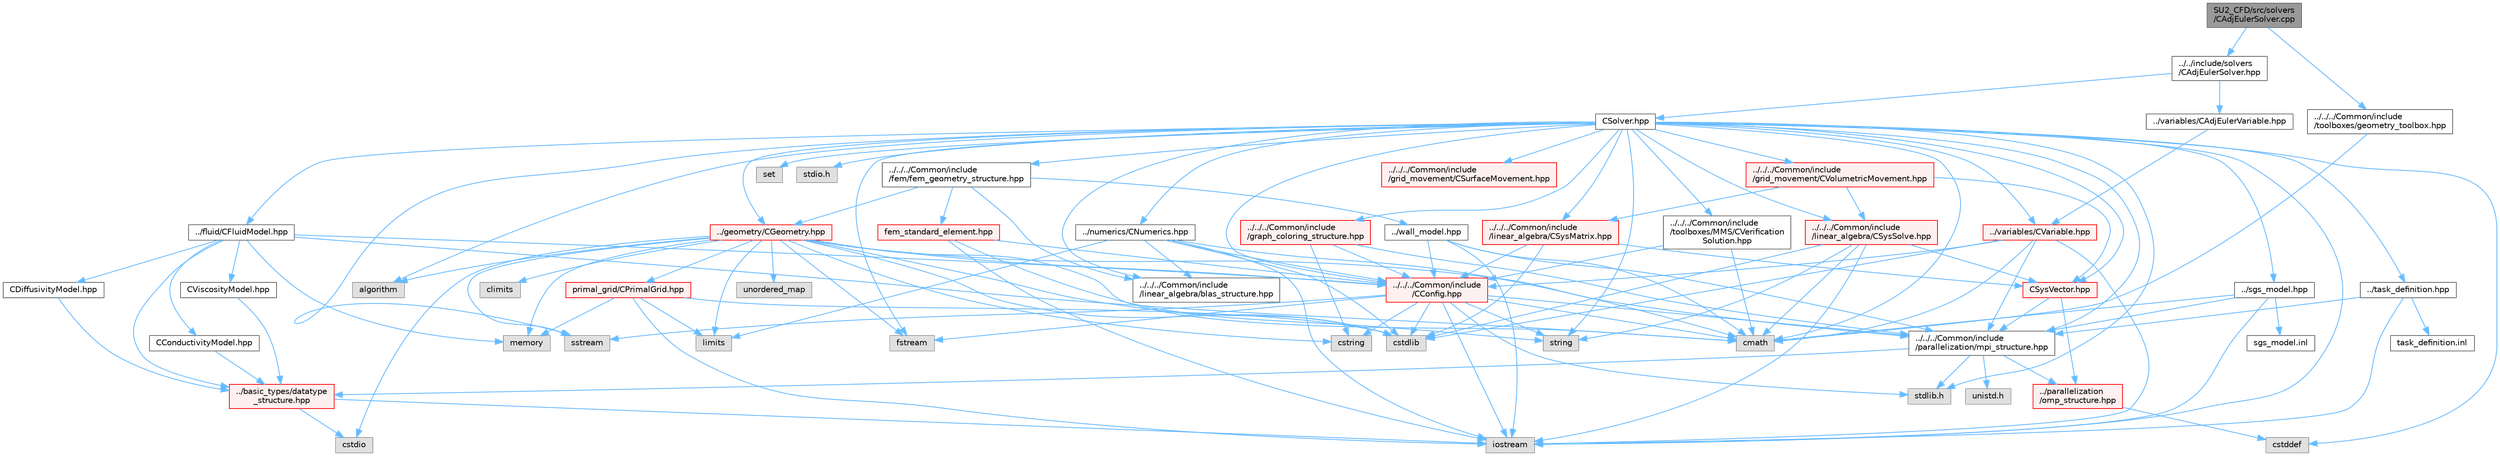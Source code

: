 digraph "SU2_CFD/src/solvers/CAdjEulerSolver.cpp"
{
 // LATEX_PDF_SIZE
  bgcolor="transparent";
  edge [fontname=Helvetica,fontsize=10,labelfontname=Helvetica,labelfontsize=10];
  node [fontname=Helvetica,fontsize=10,shape=box,height=0.2,width=0.4];
  Node1 [id="Node000001",label="SU2_CFD/src/solvers\l/CAdjEulerSolver.cpp",height=0.2,width=0.4,color="gray40", fillcolor="grey60", style="filled", fontcolor="black",tooltip="Main subroutines for solving Euler adjoint problems."];
  Node1 -> Node2 [id="edge1_Node000001_Node000002",color="steelblue1",style="solid",tooltip=" "];
  Node2 [id="Node000002",label="../../include/solvers\l/CAdjEulerSolver.hpp",height=0.2,width=0.4,color="grey40", fillcolor="white", style="filled",URL="$CAdjEulerSolver_8hpp.html",tooltip="Headers of the CAdjEulerSolver class."];
  Node2 -> Node3 [id="edge2_Node000002_Node000003",color="steelblue1",style="solid",tooltip=" "];
  Node3 [id="Node000003",label="CSolver.hpp",height=0.2,width=0.4,color="grey40", fillcolor="white", style="filled",URL="$CSolver_8hpp.html",tooltip="Headers of the CSolver class which is inherited by all of the other solvers."];
  Node3 -> Node4 [id="edge3_Node000003_Node000004",color="steelblue1",style="solid",tooltip=" "];
  Node4 [id="Node000004",label="../../../Common/include\l/parallelization/mpi_structure.hpp",height=0.2,width=0.4,color="grey40", fillcolor="white", style="filled",URL="$mpi__structure_8hpp.html",tooltip="Headers of the mpi interface for generalized datatypes. The subroutines and functions are in the mpi_..."];
  Node4 -> Node5 [id="edge4_Node000004_Node000005",color="steelblue1",style="solid",tooltip=" "];
  Node5 [id="Node000005",label="stdlib.h",height=0.2,width=0.4,color="grey60", fillcolor="#E0E0E0", style="filled",tooltip=" "];
  Node4 -> Node6 [id="edge5_Node000004_Node000006",color="steelblue1",style="solid",tooltip=" "];
  Node6 [id="Node000006",label="../basic_types/datatype\l_structure.hpp",height=0.2,width=0.4,color="red", fillcolor="#FFF0F0", style="filled",URL="$datatype__structure_8hpp.html",tooltip="Headers for generalized datatypes, defines an interface for AD types."];
  Node6 -> Node7 [id="edge6_Node000006_Node000007",color="steelblue1",style="solid",tooltip=" "];
  Node7 [id="Node000007",label="iostream",height=0.2,width=0.4,color="grey60", fillcolor="#E0E0E0", style="filled",tooltip=" "];
  Node6 -> Node9 [id="edge7_Node000006_Node000009",color="steelblue1",style="solid",tooltip=" "];
  Node9 [id="Node000009",label="cstdio",height=0.2,width=0.4,color="grey60", fillcolor="#E0E0E0", style="filled",tooltip=" "];
  Node4 -> Node16 [id="edge8_Node000004_Node000016",color="steelblue1",style="solid",tooltip=" "];
  Node16 [id="Node000016",label="unistd.h",height=0.2,width=0.4,color="grey60", fillcolor="#E0E0E0", style="filled",tooltip=" "];
  Node4 -> Node13 [id="edge9_Node000004_Node000013",color="steelblue1",style="solid",tooltip=" "];
  Node13 [id="Node000013",label="../parallelization\l/omp_structure.hpp",height=0.2,width=0.4,color="red", fillcolor="#FFF0F0", style="filled",URL="$omp__structure_8hpp.html",tooltip="OpenMP interface header, provides compatibility functions if the code is built without OpenMP support..."];
  Node13 -> Node14 [id="edge10_Node000013_Node000014",color="steelblue1",style="solid",tooltip=" "];
  Node14 [id="Node000014",label="cstddef",height=0.2,width=0.4,color="grey60", fillcolor="#E0E0E0", style="filled",tooltip=" "];
  Node3 -> Node17 [id="edge11_Node000003_Node000017",color="steelblue1",style="solid",tooltip=" "];
  Node17 [id="Node000017",label="cmath",height=0.2,width=0.4,color="grey60", fillcolor="#E0E0E0", style="filled",tooltip=" "];
  Node3 -> Node14 [id="edge12_Node000003_Node000014",color="steelblue1",style="solid",tooltip=" "];
  Node3 -> Node18 [id="edge13_Node000003_Node000018",color="steelblue1",style="solid",tooltip=" "];
  Node18 [id="Node000018",label="string",height=0.2,width=0.4,color="grey60", fillcolor="#E0E0E0", style="filled",tooltip=" "];
  Node3 -> Node19 [id="edge14_Node000003_Node000019",color="steelblue1",style="solid",tooltip=" "];
  Node19 [id="Node000019",label="fstream",height=0.2,width=0.4,color="grey60", fillcolor="#E0E0E0", style="filled",tooltip=" "];
  Node3 -> Node20 [id="edge15_Node000003_Node000020",color="steelblue1",style="solid",tooltip=" "];
  Node20 [id="Node000020",label="sstream",height=0.2,width=0.4,color="grey60", fillcolor="#E0E0E0", style="filled",tooltip=" "];
  Node3 -> Node21 [id="edge16_Node000003_Node000021",color="steelblue1",style="solid",tooltip=" "];
  Node21 [id="Node000021",label="algorithm",height=0.2,width=0.4,color="grey60", fillcolor="#E0E0E0", style="filled",tooltip=" "];
  Node3 -> Node7 [id="edge17_Node000003_Node000007",color="steelblue1",style="solid",tooltip=" "];
  Node3 -> Node22 [id="edge18_Node000003_Node000022",color="steelblue1",style="solid",tooltip=" "];
  Node22 [id="Node000022",label="set",height=0.2,width=0.4,color="grey60", fillcolor="#E0E0E0", style="filled",tooltip=" "];
  Node3 -> Node5 [id="edge19_Node000003_Node000005",color="steelblue1",style="solid",tooltip=" "];
  Node3 -> Node23 [id="edge20_Node000003_Node000023",color="steelblue1",style="solid",tooltip=" "];
  Node23 [id="Node000023",label="stdio.h",height=0.2,width=0.4,color="grey60", fillcolor="#E0E0E0", style="filled",tooltip=" "];
  Node3 -> Node24 [id="edge21_Node000003_Node000024",color="steelblue1",style="solid",tooltip=" "];
  Node24 [id="Node000024",label="../fluid/CFluidModel.hpp",height=0.2,width=0.4,color="grey40", fillcolor="white", style="filled",URL="$CFluidModel_8hpp.html",tooltip="Defines the main fluid model class for thermophysical properties."];
  Node24 -> Node17 [id="edge22_Node000024_Node000017",color="steelblue1",style="solid",tooltip=" "];
  Node24 -> Node25 [id="edge23_Node000024_Node000025",color="steelblue1",style="solid",tooltip=" "];
  Node25 [id="Node000025",label="memory",height=0.2,width=0.4,color="grey60", fillcolor="#E0E0E0", style="filled",tooltip=" "];
  Node24 -> Node26 [id="edge24_Node000024_Node000026",color="steelblue1",style="solid",tooltip=" "];
  Node26 [id="Node000026",label="../../../Common/include\l/CConfig.hpp",height=0.2,width=0.4,color="red", fillcolor="#FFF0F0", style="filled",URL="$CConfig_8hpp.html",tooltip="All the information about the definition of the physical problem. The subroutines and functions are i..."];
  Node26 -> Node4 [id="edge25_Node000026_Node000004",color="steelblue1",style="solid",tooltip=" "];
  Node26 -> Node7 [id="edge26_Node000026_Node000007",color="steelblue1",style="solid",tooltip=" "];
  Node26 -> Node27 [id="edge27_Node000026_Node000027",color="steelblue1",style="solid",tooltip=" "];
  Node27 [id="Node000027",label="cstdlib",height=0.2,width=0.4,color="grey60", fillcolor="#E0E0E0", style="filled",tooltip=" "];
  Node26 -> Node19 [id="edge28_Node000026_Node000019",color="steelblue1",style="solid",tooltip=" "];
  Node26 -> Node20 [id="edge29_Node000026_Node000020",color="steelblue1",style="solid",tooltip=" "];
  Node26 -> Node18 [id="edge30_Node000026_Node000018",color="steelblue1",style="solid",tooltip=" "];
  Node26 -> Node28 [id="edge31_Node000026_Node000028",color="steelblue1",style="solid",tooltip=" "];
  Node28 [id="Node000028",label="cstring",height=0.2,width=0.4,color="grey60", fillcolor="#E0E0E0", style="filled",tooltip=" "];
  Node26 -> Node5 [id="edge32_Node000026_Node000005",color="steelblue1",style="solid",tooltip=" "];
  Node26 -> Node17 [id="edge33_Node000026_Node000017",color="steelblue1",style="solid",tooltip=" "];
  Node24 -> Node6 [id="edge34_Node000024_Node000006",color="steelblue1",style="solid",tooltip=" "];
  Node24 -> Node45 [id="edge35_Node000024_Node000045",color="steelblue1",style="solid",tooltip=" "];
  Node45 [id="Node000045",label="CConductivityModel.hpp",height=0.2,width=0.4,color="grey40", fillcolor="white", style="filled",URL="$CConductivityModel_8hpp.html",tooltip="Defines an interface class for thermal conductivity models."];
  Node45 -> Node6 [id="edge36_Node000045_Node000006",color="steelblue1",style="solid",tooltip=" "];
  Node24 -> Node46 [id="edge37_Node000024_Node000046",color="steelblue1",style="solid",tooltip=" "];
  Node46 [id="Node000046",label="CViscosityModel.hpp",height=0.2,width=0.4,color="grey40", fillcolor="white", style="filled",URL="$CViscosityModel_8hpp.html",tooltip="Interface class for defining laminar viscosity models."];
  Node46 -> Node6 [id="edge38_Node000046_Node000006",color="steelblue1",style="solid",tooltip=" "];
  Node24 -> Node47 [id="edge39_Node000024_Node000047",color="steelblue1",style="solid",tooltip=" "];
  Node47 [id="Node000047",label="CDiffusivityModel.hpp",height=0.2,width=0.4,color="grey40", fillcolor="white", style="filled",URL="$CDiffusivityModel_8hpp.html",tooltip="Interface class for defining mass diffusivity models."];
  Node47 -> Node6 [id="edge40_Node000047_Node000006",color="steelblue1",style="solid",tooltip=" "];
  Node3 -> Node48 [id="edge41_Node000003_Node000048",color="steelblue1",style="solid",tooltip=" "];
  Node48 [id="Node000048",label="../task_definition.hpp",height=0.2,width=0.4,color="grey40", fillcolor="white", style="filled",URL="$task__definition_8hpp.html",tooltip="Header of the task definition class for the SU2 solvers."];
  Node48 -> Node4 [id="edge42_Node000048_Node000004",color="steelblue1",style="solid",tooltip=" "];
  Node48 -> Node7 [id="edge43_Node000048_Node000007",color="steelblue1",style="solid",tooltip=" "];
  Node48 -> Node49 [id="edge44_Node000048_Node000049",color="steelblue1",style="solid",tooltip=" "];
  Node49 [id="Node000049",label="task_definition.inl",height=0.2,width=0.4,color="grey40", fillcolor="white", style="filled",URL="$task__definition_8inl.html",tooltip="In-Line subroutines of the task_definition.hpp file."];
  Node3 -> Node50 [id="edge45_Node000003_Node000050",color="steelblue1",style="solid",tooltip=" "];
  Node50 [id="Node000050",label="../numerics/CNumerics.hpp",height=0.2,width=0.4,color="grey40", fillcolor="white", style="filled",URL="$CNumerics_8hpp.html",tooltip="Declaration of the base numerics class, the implementation is in the CNumerics.cpp file."];
  Node50 -> Node17 [id="edge46_Node000050_Node000017",color="steelblue1",style="solid",tooltip=" "];
  Node50 -> Node7 [id="edge47_Node000050_Node000007",color="steelblue1",style="solid",tooltip=" "];
  Node50 -> Node51 [id="edge48_Node000050_Node000051",color="steelblue1",style="solid",tooltip=" "];
  Node51 [id="Node000051",label="limits",height=0.2,width=0.4,color="grey60", fillcolor="#E0E0E0", style="filled",tooltip=" "];
  Node50 -> Node27 [id="edge49_Node000050_Node000027",color="steelblue1",style="solid",tooltip=" "];
  Node50 -> Node26 [id="edge50_Node000050_Node000026",color="steelblue1",style="solid",tooltip=" "];
  Node50 -> Node52 [id="edge51_Node000050_Node000052",color="steelblue1",style="solid",tooltip=" "];
  Node52 [id="Node000052",label="../../../Common/include\l/linear_algebra/blas_structure.hpp",height=0.2,width=0.4,color="grey40", fillcolor="white", style="filled",URL="$blas__structure_8hpp.html",tooltip="Include files and headers of the functions for matrix and vector operations, which are typically foun..."];
  Node3 -> Node53 [id="edge52_Node000003_Node000053",color="steelblue1",style="solid",tooltip=" "];
  Node53 [id="Node000053",label="../sgs_model.hpp",height=0.2,width=0.4,color="grey40", fillcolor="white", style="filled",URL="$sgs__model_8hpp.html",tooltip="Headers of the LES subgrid scale models of the SU2 solvers."];
  Node53 -> Node4 [id="edge53_Node000053_Node000004",color="steelblue1",style="solid",tooltip=" "];
  Node53 -> Node7 [id="edge54_Node000053_Node000007",color="steelblue1",style="solid",tooltip=" "];
  Node53 -> Node17 [id="edge55_Node000053_Node000017",color="steelblue1",style="solid",tooltip=" "];
  Node53 -> Node54 [id="edge56_Node000053_Node000054",color="steelblue1",style="solid",tooltip=" "];
  Node54 [id="Node000054",label="sgs_model.inl",height=0.2,width=0.4,color="grey40", fillcolor="white", style="filled",URL="$sgs__model_8inl.html",tooltip="In-Line subroutines of the sgs_model.hpp file."];
  Node3 -> Node55 [id="edge57_Node000003_Node000055",color="steelblue1",style="solid",tooltip=" "];
  Node55 [id="Node000055",label="../../../Common/include\l/fem/fem_geometry_structure.hpp",height=0.2,width=0.4,color="grey40", fillcolor="white", style="filled",URL="$fem__geometry__structure_8hpp.html",tooltip="Headers of the main subroutines for creating the geometrical structure for the FEM solver...."];
  Node55 -> Node56 [id="edge58_Node000055_Node000056",color="steelblue1",style="solid",tooltip=" "];
  Node56 [id="Node000056",label="../geometry/CGeometry.hpp",height=0.2,width=0.4,color="red", fillcolor="#FFF0F0", style="filled",URL="$CGeometry_8hpp.html",tooltip="Headers of the main subroutines for creating the geometrical structure. The subroutines and functions..."];
  Node56 -> Node51 [id="edge59_Node000056_Node000051",color="steelblue1",style="solid",tooltip=" "];
  Node56 -> Node4 [id="edge60_Node000056_Node000004",color="steelblue1",style="solid",tooltip=" "];
  Node56 -> Node18 [id="edge61_Node000056_Node000018",color="steelblue1",style="solid",tooltip=" "];
  Node56 -> Node19 [id="edge62_Node000056_Node000019",color="steelblue1",style="solid",tooltip=" "];
  Node56 -> Node20 [id="edge63_Node000056_Node000020",color="steelblue1",style="solid",tooltip=" "];
  Node56 -> Node17 [id="edge64_Node000056_Node000017",color="steelblue1",style="solid",tooltip=" "];
  Node56 -> Node21 [id="edge65_Node000056_Node000021",color="steelblue1",style="solid",tooltip=" "];
  Node56 -> Node28 [id="edge66_Node000056_Node000028",color="steelblue1",style="solid",tooltip=" "];
  Node56 -> Node9 [id="edge67_Node000056_Node000009",color="steelblue1",style="solid",tooltip=" "];
  Node56 -> Node27 [id="edge68_Node000056_Node000027",color="steelblue1",style="solid",tooltip=" "];
  Node56 -> Node57 [id="edge69_Node000056_Node000057",color="steelblue1",style="solid",tooltip=" "];
  Node57 [id="Node000057",label="climits",height=0.2,width=0.4,color="grey60", fillcolor="#E0E0E0", style="filled",tooltip=" "];
  Node56 -> Node25 [id="edge70_Node000056_Node000025",color="steelblue1",style="solid",tooltip=" "];
  Node56 -> Node58 [id="edge71_Node000056_Node000058",color="steelblue1",style="solid",tooltip=" "];
  Node58 [id="Node000058",label="unordered_map",height=0.2,width=0.4,color="grey60", fillcolor="#E0E0E0", style="filled",tooltip=" "];
  Node56 -> Node59 [id="edge72_Node000056_Node000059",color="steelblue1",style="solid",tooltip=" "];
  Node59 [id="Node000059",label="primal_grid/CPrimalGrid.hpp",height=0.2,width=0.4,color="red", fillcolor="#FFF0F0", style="filled",URL="$CPrimalGrid_8hpp.html",tooltip="Headers of the main subroutines for storing the primal grid structure. The subroutines and functions ..."];
  Node59 -> Node7 [id="edge73_Node000059_Node000007",color="steelblue1",style="solid",tooltip=" "];
  Node59 -> Node51 [id="edge74_Node000059_Node000051",color="steelblue1",style="solid",tooltip=" "];
  Node59 -> Node27 [id="edge75_Node000059_Node000027",color="steelblue1",style="solid",tooltip=" "];
  Node59 -> Node25 [id="edge76_Node000059_Node000025",color="steelblue1",style="solid",tooltip=" "];
  Node56 -> Node26 [id="edge77_Node000056_Node000026",color="steelblue1",style="solid",tooltip=" "];
  Node55 -> Node73 [id="edge78_Node000055_Node000073",color="steelblue1",style="solid",tooltip=" "];
  Node73 [id="Node000073",label="fem_standard_element.hpp",height=0.2,width=0.4,color="red", fillcolor="#FFF0F0", style="filled",URL="$fem__standard__element_8hpp.html",tooltip="Headers of the main functions for the FEM standard elements. The functions are in the fem_standard_el..."];
  Node73 -> Node7 [id="edge79_Node000073_Node000007",color="steelblue1",style="solid",tooltip=" "];
  Node73 -> Node27 [id="edge80_Node000073_Node000027",color="steelblue1",style="solid",tooltip=" "];
  Node73 -> Node26 [id="edge81_Node000073_Node000026",color="steelblue1",style="solid",tooltip=" "];
  Node55 -> Node74 [id="edge82_Node000055_Node000074",color="steelblue1",style="solid",tooltip=" "];
  Node74 [id="Node000074",label="../wall_model.hpp",height=0.2,width=0.4,color="grey40", fillcolor="white", style="filled",URL="$wall__model_8hpp.html",tooltip="Headers for the wall model functions for large eddy simulations."];
  Node74 -> Node4 [id="edge83_Node000074_Node000004",color="steelblue1",style="solid",tooltip=" "];
  Node74 -> Node26 [id="edge84_Node000074_Node000026",color="steelblue1",style="solid",tooltip=" "];
  Node74 -> Node7 [id="edge85_Node000074_Node000007",color="steelblue1",style="solid",tooltip=" "];
  Node74 -> Node17 [id="edge86_Node000074_Node000017",color="steelblue1",style="solid",tooltip=" "];
  Node55 -> Node52 [id="edge87_Node000055_Node000052",color="steelblue1",style="solid",tooltip=" "];
  Node3 -> Node56 [id="edge88_Node000003_Node000056",color="steelblue1",style="solid",tooltip=" "];
  Node3 -> Node26 [id="edge89_Node000003_Node000026",color="steelblue1",style="solid",tooltip=" "];
  Node3 -> Node75 [id="edge90_Node000003_Node000075",color="steelblue1",style="solid",tooltip=" "];
  Node75 [id="Node000075",label="../../../Common/include\l/linear_algebra/CSysMatrix.hpp",height=0.2,width=0.4,color="red", fillcolor="#FFF0F0", style="filled",URL="$CSysMatrix_8hpp.html",tooltip="Declaration of the block-sparse matrix class. The implemtation is in CSysMatrix.cpp."];
  Node75 -> Node26 [id="edge91_Node000075_Node000026",color="steelblue1",style="solid",tooltip=" "];
  Node75 -> Node76 [id="edge92_Node000075_Node000076",color="steelblue1",style="solid",tooltip=" "];
  Node76 [id="Node000076",label="CSysVector.hpp",height=0.2,width=0.4,color="red", fillcolor="#FFF0F0", style="filled",URL="$CSysVector_8hpp.html",tooltip="Declararion and inlines of the vector class used in the solution of large, distributed,..."];
  Node76 -> Node4 [id="edge93_Node000076_Node000004",color="steelblue1",style="solid",tooltip=" "];
  Node76 -> Node13 [id="edge94_Node000076_Node000013",color="steelblue1",style="solid",tooltip=" "];
  Node75 -> Node27 [id="edge95_Node000075_Node000027",color="steelblue1",style="solid",tooltip=" "];
  Node3 -> Node76 [id="edge96_Node000003_Node000076",color="steelblue1",style="solid",tooltip=" "];
  Node3 -> Node79 [id="edge97_Node000003_Node000079",color="steelblue1",style="solid",tooltip=" "];
  Node79 [id="Node000079",label="../../../Common/include\l/linear_algebra/CSysSolve.hpp",height=0.2,width=0.4,color="red", fillcolor="#FFF0F0", style="filled",URL="$CSysSolve_8hpp.html",tooltip="Headers for the classes related to linear solvers (CG, FGMRES, etc) The subroutines and functions are..."];
  Node79 -> Node17 [id="edge98_Node000079_Node000017",color="steelblue1",style="solid",tooltip=" "];
  Node79 -> Node7 [id="edge99_Node000079_Node000007",color="steelblue1",style="solid",tooltip=" "];
  Node79 -> Node27 [id="edge100_Node000079_Node000027",color="steelblue1",style="solid",tooltip=" "];
  Node79 -> Node18 [id="edge101_Node000079_Node000018",color="steelblue1",style="solid",tooltip=" "];
  Node79 -> Node76 [id="edge102_Node000079_Node000076",color="steelblue1",style="solid",tooltip=" "];
  Node3 -> Node81 [id="edge103_Node000003_Node000081",color="steelblue1",style="solid",tooltip=" "];
  Node81 [id="Node000081",label="../../../Common/include\l/grid_movement/CSurfaceMovement.hpp",height=0.2,width=0.4,color="red", fillcolor="#FFF0F0", style="filled",URL="$CSurfaceMovement_8hpp.html",tooltip="Headers of the CSurfaceMovement class."];
  Node3 -> Node85 [id="edge104_Node000003_Node000085",color="steelblue1",style="solid",tooltip=" "];
  Node85 [id="Node000085",label="../../../Common/include\l/grid_movement/CVolumetricMovement.hpp",height=0.2,width=0.4,color="red", fillcolor="#FFF0F0", style="filled",URL="$CVolumetricMovement_8hpp.html",tooltip="Headers of the CVolumetricMovement class."];
  Node85 -> Node75 [id="edge105_Node000085_Node000075",color="steelblue1",style="solid",tooltip=" "];
  Node85 -> Node76 [id="edge106_Node000085_Node000076",color="steelblue1",style="solid",tooltip=" "];
  Node85 -> Node79 [id="edge107_Node000085_Node000079",color="steelblue1",style="solid",tooltip=" "];
  Node3 -> Node52 [id="edge108_Node000003_Node000052",color="steelblue1",style="solid",tooltip=" "];
  Node3 -> Node86 [id="edge109_Node000003_Node000086",color="steelblue1",style="solid",tooltip=" "];
  Node86 [id="Node000086",label="../../../Common/include\l/graph_coloring_structure.hpp",height=0.2,width=0.4,color="red", fillcolor="#FFF0F0", style="filled",URL="$graph__coloring__structure_8hpp.html",tooltip="Include files and headers of the functions to carry out a coloring of a given graph...."];
  Node86 -> Node4 [id="edge110_Node000086_Node000004",color="steelblue1",style="solid",tooltip=" "];
  Node86 -> Node26 [id="edge111_Node000086_Node000026",color="steelblue1",style="solid",tooltip=" "];
  Node86 -> Node28 [id="edge112_Node000086_Node000028",color="steelblue1",style="solid",tooltip=" "];
  Node3 -> Node87 [id="edge113_Node000003_Node000087",color="steelblue1",style="solid",tooltip=" "];
  Node87 [id="Node000087",label="../../../Common/include\l/toolboxes/MMS/CVerification\lSolution.hpp",height=0.2,width=0.4,color="grey40", fillcolor="white", style="filled",URL="$CVerificationSolution_8hpp.html",tooltip="Header file for the base class CVerificationSolution. The implementations are in the CVerificationSol..."];
  Node87 -> Node17 [id="edge114_Node000087_Node000017",color="steelblue1",style="solid",tooltip=" "];
  Node87 -> Node26 [id="edge115_Node000087_Node000026",color="steelblue1",style="solid",tooltip=" "];
  Node3 -> Node88 [id="edge116_Node000003_Node000088",color="steelblue1",style="solid",tooltip=" "];
  Node88 [id="Node000088",label="../variables/CVariable.hpp",height=0.2,width=0.4,color="red", fillcolor="#FFF0F0", style="filled",URL="$CVariable_8hpp.html",tooltip="Declaration and inlines of the parent class for defining problem variables, function definitions in f..."];
  Node88 -> Node4 [id="edge117_Node000088_Node000004",color="steelblue1",style="solid",tooltip=" "];
  Node88 -> Node17 [id="edge118_Node000088_Node000017",color="steelblue1",style="solid",tooltip=" "];
  Node88 -> Node7 [id="edge119_Node000088_Node000007",color="steelblue1",style="solid",tooltip=" "];
  Node88 -> Node27 [id="edge120_Node000088_Node000027",color="steelblue1",style="solid",tooltip=" "];
  Node88 -> Node26 [id="edge121_Node000088_Node000026",color="steelblue1",style="solid",tooltip=" "];
  Node2 -> Node89 [id="edge122_Node000002_Node000089",color="steelblue1",style="solid",tooltip=" "];
  Node89 [id="Node000089",label="../variables/CAdjEulerVariable.hpp",height=0.2,width=0.4,color="grey40", fillcolor="white", style="filled",URL="$CAdjEulerVariable_8hpp.html",tooltip="Main class for defining the variables of the adjoint Euler solver."];
  Node89 -> Node88 [id="edge123_Node000089_Node000088",color="steelblue1",style="solid",tooltip=" "];
  Node1 -> Node90 [id="edge124_Node000001_Node000090",color="steelblue1",style="solid",tooltip=" "];
  Node90 [id="Node000090",label="../../../Common/include\l/toolboxes/geometry_toolbox.hpp",height=0.2,width=0.4,color="grey40", fillcolor="white", style="filled",URL="$geometry__toolbox_8hpp.html",tooltip="Collection of common lightweight geometry-oriented methods."];
  Node90 -> Node17 [id="edge125_Node000090_Node000017",color="steelblue1",style="solid",tooltip=" "];
}
